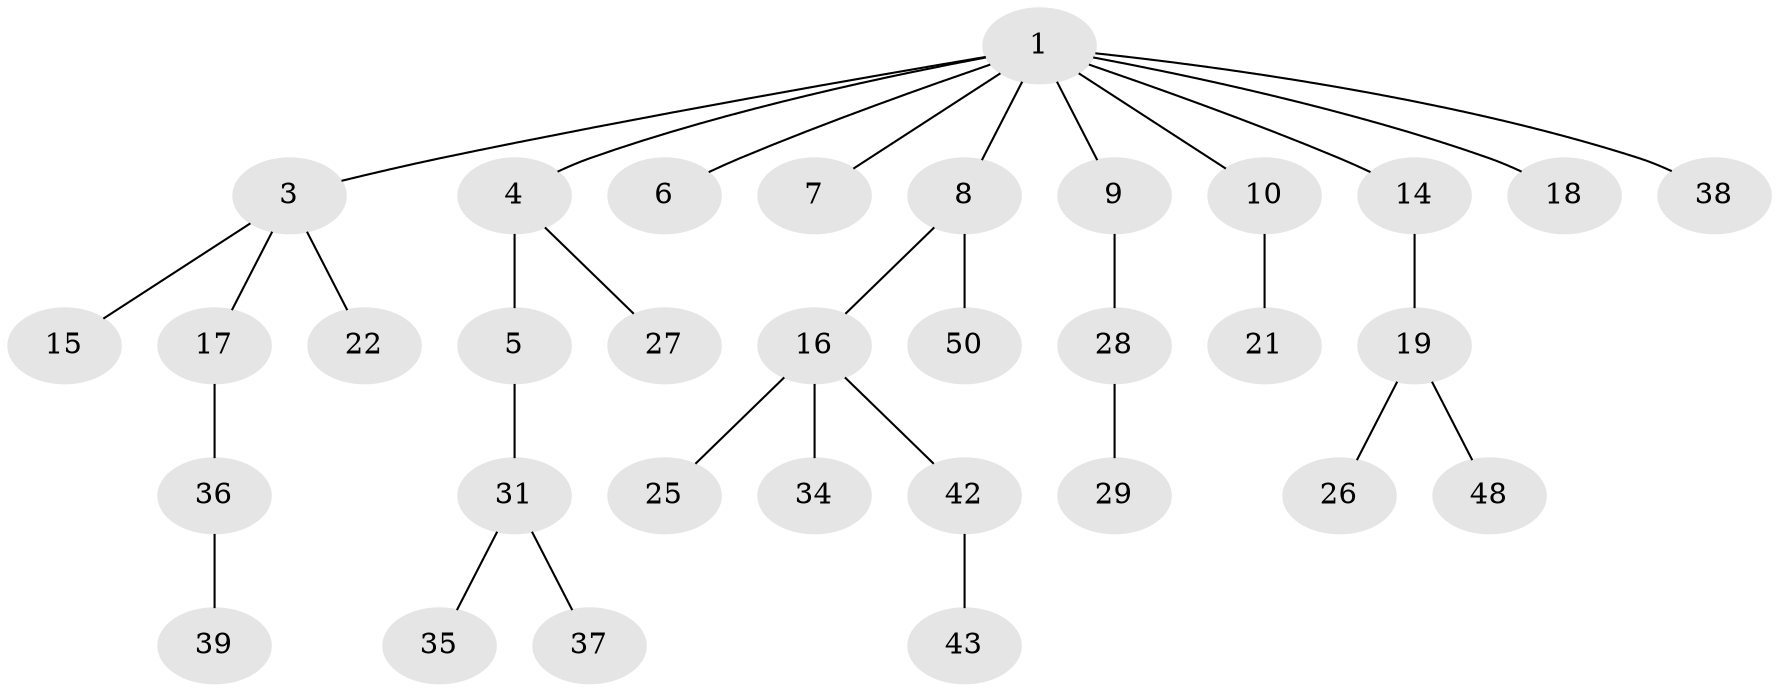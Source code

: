 // Generated by graph-tools (version 1.1) at 2025/24/03/03/25 07:24:06]
// undirected, 33 vertices, 32 edges
graph export_dot {
graph [start="1"]
  node [color=gray90,style=filled];
  1 [super="+2"];
  3 [super="+13"];
  4 [super="+24"];
  5 [super="+30"];
  6;
  7;
  8 [super="+12"];
  9 [super="+11"];
  10 [super="+33"];
  14;
  15 [super="+47"];
  16 [super="+20"];
  17;
  18;
  19 [super="+23"];
  21;
  22;
  25;
  26 [super="+41"];
  27;
  28 [super="+45"];
  29;
  31 [super="+32"];
  34;
  35 [super="+40"];
  36 [super="+46"];
  37;
  38;
  39;
  42 [super="+49"];
  43 [super="+44"];
  48;
  50;
  1 -- 3;
  1 -- 8;
  1 -- 10;
  1 -- 14;
  1 -- 18;
  1 -- 38;
  1 -- 4;
  1 -- 6;
  1 -- 7;
  1 -- 9;
  3 -- 17;
  3 -- 22;
  3 -- 15;
  4 -- 5;
  4 -- 27;
  5 -- 31;
  8 -- 16;
  8 -- 50;
  9 -- 28;
  10 -- 21;
  14 -- 19;
  16 -- 25;
  16 -- 42;
  16 -- 34;
  17 -- 36;
  19 -- 26;
  19 -- 48;
  28 -- 29;
  31 -- 37;
  31 -- 35;
  36 -- 39;
  42 -- 43;
}

